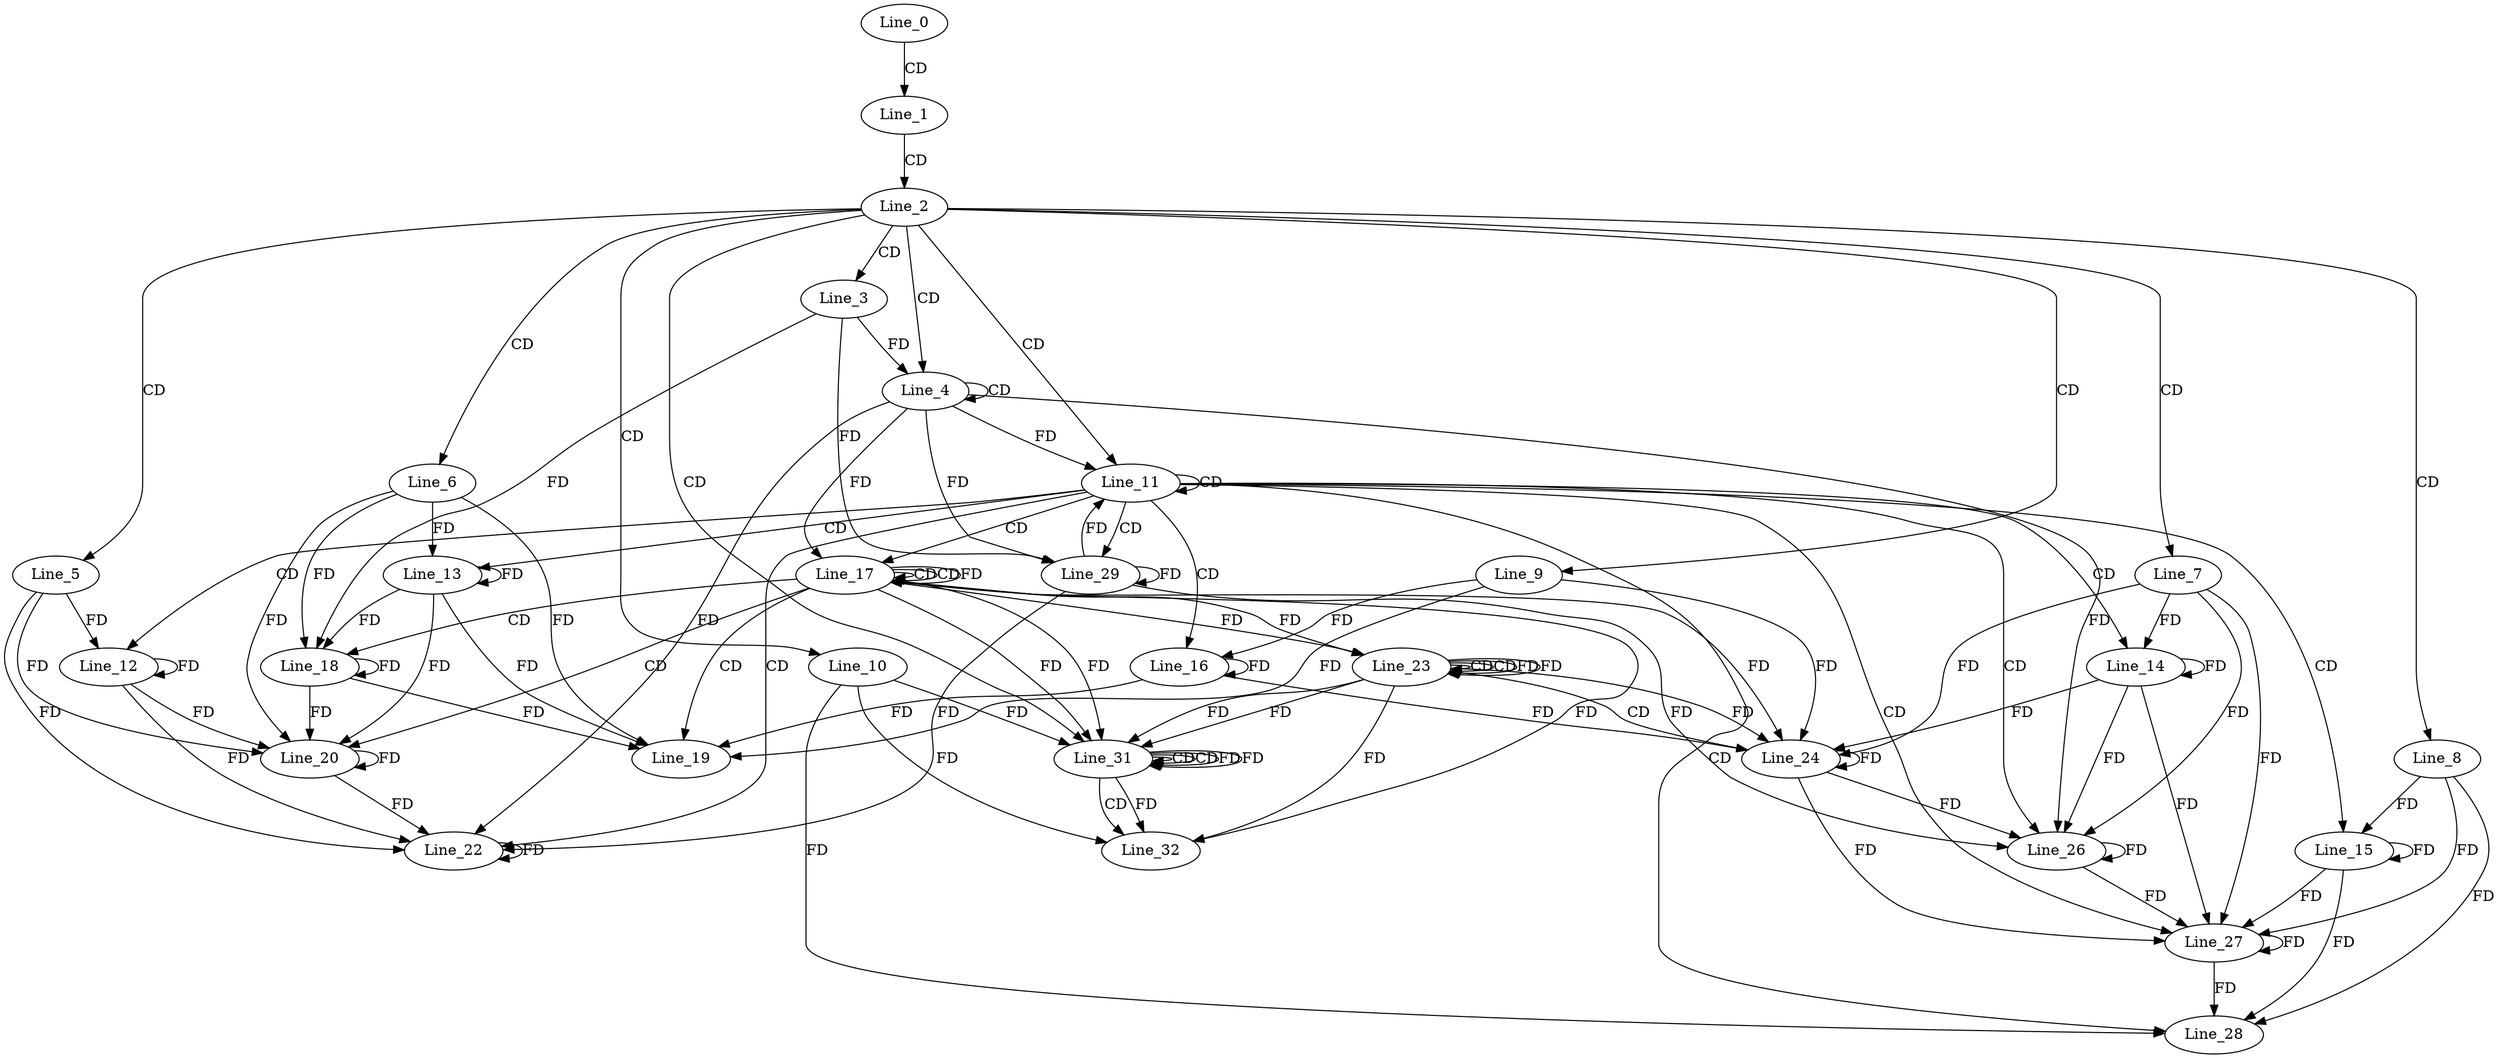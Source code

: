digraph G {
  Line_0;
  Line_1;
  Line_2;
  Line_3;
  Line_4;
  Line_4;
  Line_5;
  Line_6;
  Line_7;
  Line_8;
  Line_9;
  Line_10;
  Line_11;
  Line_12;
  Line_13;
  Line_14;
  Line_15;
  Line_16;
  Line_17;
  Line_17;
  Line_17;
  Line_18;
  Line_18;
  Line_19;
  Line_20;
  Line_22;
  Line_23;
  Line_23;
  Line_23;
  Line_24;
  Line_24;
  Line_24;
  Line_26;
  Line_27;
  Line_27;
  Line_28;
  Line_29;
  Line_29;
  Line_31;
  Line_31;
  Line_31;
  Line_31;
  Line_32;
  Line_32;
  Line_0 -> Line_1 [ label="CD" ];
  Line_1 -> Line_2 [ label="CD" ];
  Line_2 -> Line_3 [ label="CD" ];
  Line_2 -> Line_4 [ label="CD" ];
  Line_4 -> Line_4 [ label="CD" ];
  Line_3 -> Line_4 [ label="FD" ];
  Line_2 -> Line_5 [ label="CD" ];
  Line_2 -> Line_6 [ label="CD" ];
  Line_2 -> Line_7 [ label="CD" ];
  Line_2 -> Line_8 [ label="CD" ];
  Line_2 -> Line_9 [ label="CD" ];
  Line_2 -> Line_10 [ label="CD" ];
  Line_2 -> Line_11 [ label="CD" ];
  Line_11 -> Line_11 [ label="CD" ];
  Line_4 -> Line_11 [ label="FD" ];
  Line_11 -> Line_12 [ label="CD" ];
  Line_12 -> Line_12 [ label="FD" ];
  Line_5 -> Line_12 [ label="FD" ];
  Line_11 -> Line_13 [ label="CD" ];
  Line_13 -> Line_13 [ label="FD" ];
  Line_6 -> Line_13 [ label="FD" ];
  Line_11 -> Line_14 [ label="CD" ];
  Line_14 -> Line_14 [ label="FD" ];
  Line_7 -> Line_14 [ label="FD" ];
  Line_11 -> Line_15 [ label="CD" ];
  Line_15 -> Line_15 [ label="FD" ];
  Line_8 -> Line_15 [ label="FD" ];
  Line_11 -> Line_16 [ label="CD" ];
  Line_16 -> Line_16 [ label="FD" ];
  Line_9 -> Line_16 [ label="FD" ];
  Line_11 -> Line_17 [ label="CD" ];
  Line_17 -> Line_17 [ label="CD" ];
  Line_4 -> Line_17 [ label="FD" ];
  Line_17 -> Line_17 [ label="CD" ];
  Line_17 -> Line_17 [ label="FD" ];
  Line_17 -> Line_18 [ label="CD" ];
  Line_18 -> Line_18 [ label="FD" ];
  Line_13 -> Line_18 [ label="FD" ];
  Line_6 -> Line_18 [ label="FD" ];
  Line_3 -> Line_18 [ label="FD" ];
  Line_17 -> Line_19 [ label="CD" ];
  Line_16 -> Line_19 [ label="FD" ];
  Line_9 -> Line_19 [ label="FD" ];
  Line_18 -> Line_19 [ label="FD" ];
  Line_13 -> Line_19 [ label="FD" ];
  Line_6 -> Line_19 [ label="FD" ];
  Line_17 -> Line_20 [ label="CD" ];
  Line_20 -> Line_20 [ label="FD" ];
  Line_12 -> Line_20 [ label="FD" ];
  Line_5 -> Line_20 [ label="FD" ];
  Line_18 -> Line_20 [ label="FD" ];
  Line_13 -> Line_20 [ label="FD" ];
  Line_6 -> Line_20 [ label="FD" ];
  Line_11 -> Line_22 [ label="CD" ];
  Line_20 -> Line_22 [ label="FD" ];
  Line_12 -> Line_22 [ label="FD" ];
  Line_22 -> Line_22 [ label="FD" ];
  Line_5 -> Line_22 [ label="FD" ];
  Line_4 -> Line_22 [ label="FD" ];
  Line_23 -> Line_23 [ label="CD" ];
  Line_17 -> Line_23 [ label="FD" ];
  Line_23 -> Line_23 [ label="CD" ];
  Line_23 -> Line_23 [ label="FD" ];
  Line_17 -> Line_23 [ label="FD" ];
  Line_23 -> Line_24 [ label="CD" ];
  Line_24 -> Line_24 [ label="FD" ];
  Line_14 -> Line_24 [ label="FD" ];
  Line_7 -> Line_24 [ label="FD" ];
  Line_16 -> Line_24 [ label="FD" ];
  Line_9 -> Line_24 [ label="FD" ];
  Line_23 -> Line_24 [ label="FD" ];
  Line_17 -> Line_24 [ label="FD" ];
  Line_11 -> Line_26 [ label="CD" ];
  Line_24 -> Line_26 [ label="FD" ];
  Line_14 -> Line_26 [ label="FD" ];
  Line_26 -> Line_26 [ label="FD" ];
  Line_7 -> Line_26 [ label="FD" ];
  Line_4 -> Line_26 [ label="FD" ];
  Line_11 -> Line_27 [ label="CD" ];
  Line_15 -> Line_27 [ label="FD" ];
  Line_27 -> Line_27 [ label="FD" ];
  Line_8 -> Line_27 [ label="FD" ];
  Line_24 -> Line_27 [ label="FD" ];
  Line_14 -> Line_27 [ label="FD" ];
  Line_26 -> Line_27 [ label="FD" ];
  Line_7 -> Line_27 [ label="FD" ];
  Line_11 -> Line_28 [ label="CD" ];
  Line_10 -> Line_28 [ label="FD" ];
  Line_15 -> Line_28 [ label="FD" ];
  Line_27 -> Line_28 [ label="FD" ];
  Line_8 -> Line_28 [ label="FD" ];
  Line_11 -> Line_29 [ label="CD" ];
  Line_29 -> Line_29 [ label="FD" ];
  Line_4 -> Line_29 [ label="FD" ];
  Line_3 -> Line_29 [ label="FD" ];
  Line_2 -> Line_31 [ label="CD" ];
  Line_31 -> Line_31 [ label="CD" ];
  Line_23 -> Line_31 [ label="FD" ];
  Line_17 -> Line_31 [ label="FD" ];
  Line_10 -> Line_31 [ label="FD" ];
  Line_31 -> Line_31 [ label="CD" ];
  Line_31 -> Line_31 [ label="FD" ];
  Line_23 -> Line_31 [ label="FD" ];
  Line_17 -> Line_31 [ label="FD" ];
  Line_31 -> Line_32 [ label="CD" ];
  Line_10 -> Line_32 [ label="FD" ];
  Line_31 -> Line_32 [ label="FD" ];
  Line_23 -> Line_32 [ label="FD" ];
  Line_17 -> Line_32 [ label="FD" ];
  Line_29 -> Line_11 [ label="FD" ];
  Line_29 -> Line_22 [ label="FD" ];
  Line_29 -> Line_26 [ label="FD" ];
  Line_23 -> Line_23 [ label="FD" ];
  Line_31 -> Line_31 [ label="FD" ];
}
